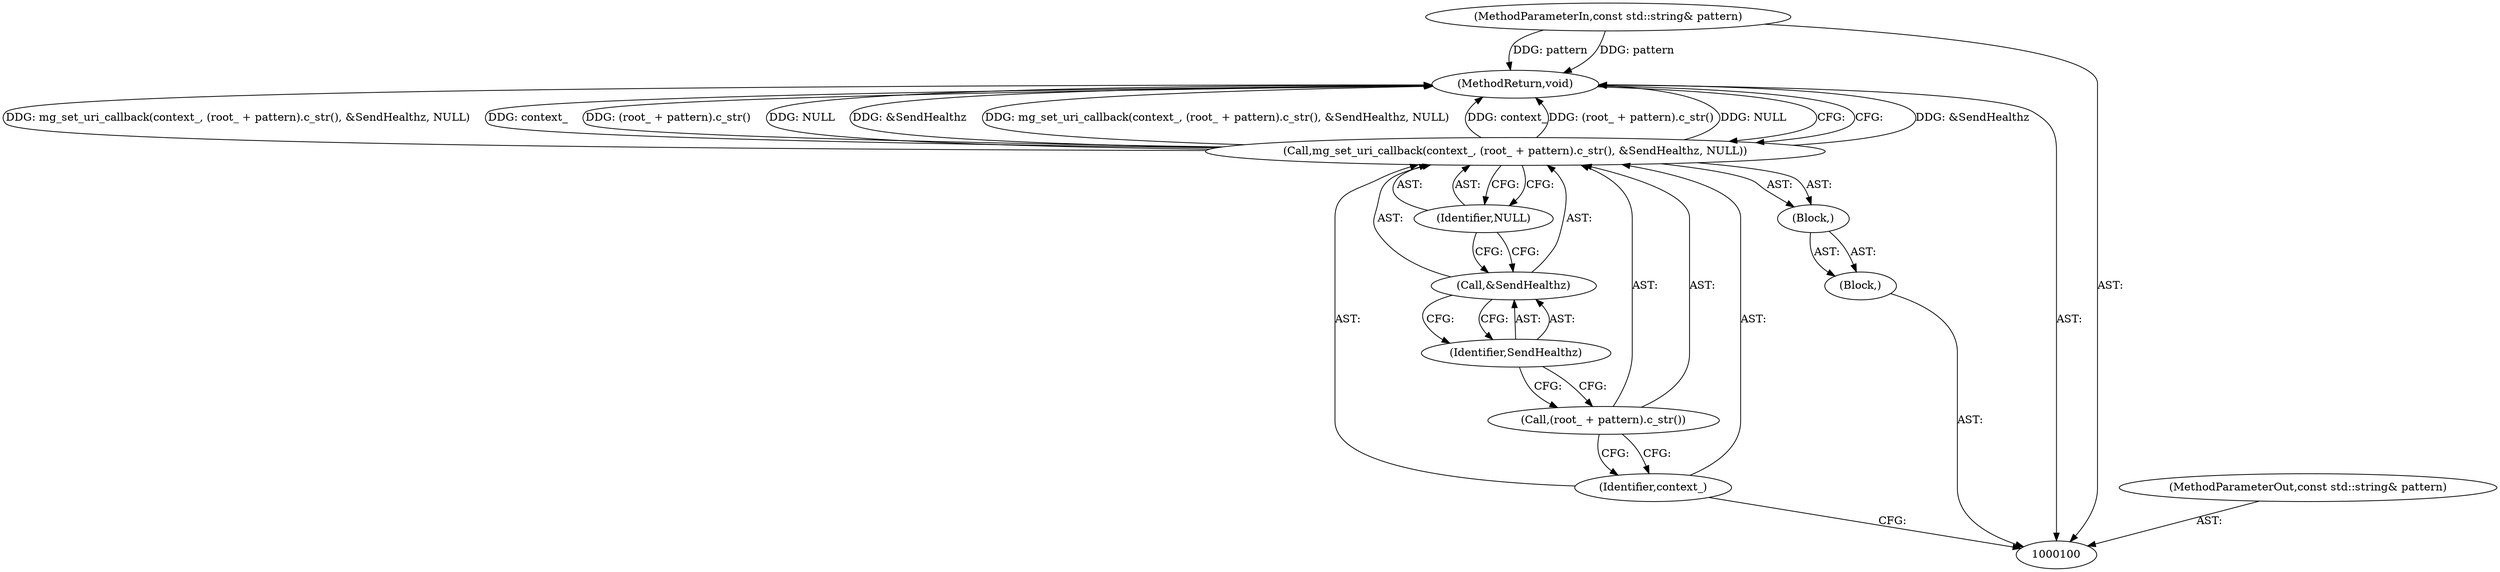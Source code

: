 digraph "0_Chrome_4ab22cfc619ee8ff17a8c50e289ec3b30731ceba_3" {
"1000110" [label="(MethodReturn,void)"];
"1000101" [label="(MethodParameterIn,const std::string& pattern)"];
"1000129" [label="(MethodParameterOut,const std::string& pattern)"];
"1000102" [label="(Block,)"];
"1000103" [label="(Block,)"];
"1000104" [label="(Call,mg_set_uri_callback(context_, (root_ + pattern).c_str(), &SendHealthz, NULL))"];
"1000105" [label="(Identifier,context_)"];
"1000106" [label="(Call,(root_ + pattern).c_str())"];
"1000107" [label="(Call,&SendHealthz)"];
"1000108" [label="(Identifier,SendHealthz)"];
"1000109" [label="(Identifier,NULL)"];
"1000110" -> "1000100"  [label="AST: "];
"1000110" -> "1000104"  [label="CFG: "];
"1000104" -> "1000110"  [label="DDG: &SendHealthz"];
"1000104" -> "1000110"  [label="DDG: mg_set_uri_callback(context_, (root_ + pattern).c_str(), &SendHealthz, NULL)"];
"1000104" -> "1000110"  [label="DDG: context_"];
"1000104" -> "1000110"  [label="DDG: (root_ + pattern).c_str()"];
"1000104" -> "1000110"  [label="DDG: NULL"];
"1000101" -> "1000110"  [label="DDG: pattern"];
"1000101" -> "1000100"  [label="AST: "];
"1000101" -> "1000110"  [label="DDG: pattern"];
"1000129" -> "1000100"  [label="AST: "];
"1000102" -> "1000100"  [label="AST: "];
"1000103" -> "1000102"  [label="AST: "];
"1000103" -> "1000102"  [label="AST: "];
"1000104" -> "1000103"  [label="AST: "];
"1000104" -> "1000103"  [label="AST: "];
"1000104" -> "1000109"  [label="CFG: "];
"1000105" -> "1000104"  [label="AST: "];
"1000106" -> "1000104"  [label="AST: "];
"1000107" -> "1000104"  [label="AST: "];
"1000109" -> "1000104"  [label="AST: "];
"1000110" -> "1000104"  [label="CFG: "];
"1000104" -> "1000110"  [label="DDG: &SendHealthz"];
"1000104" -> "1000110"  [label="DDG: mg_set_uri_callback(context_, (root_ + pattern).c_str(), &SendHealthz, NULL)"];
"1000104" -> "1000110"  [label="DDG: context_"];
"1000104" -> "1000110"  [label="DDG: (root_ + pattern).c_str()"];
"1000104" -> "1000110"  [label="DDG: NULL"];
"1000105" -> "1000104"  [label="AST: "];
"1000105" -> "1000100"  [label="CFG: "];
"1000106" -> "1000105"  [label="CFG: "];
"1000106" -> "1000104"  [label="AST: "];
"1000106" -> "1000105"  [label="CFG: "];
"1000108" -> "1000106"  [label="CFG: "];
"1000107" -> "1000104"  [label="AST: "];
"1000107" -> "1000108"  [label="CFG: "];
"1000108" -> "1000107"  [label="AST: "];
"1000109" -> "1000107"  [label="CFG: "];
"1000108" -> "1000107"  [label="AST: "];
"1000108" -> "1000106"  [label="CFG: "];
"1000107" -> "1000108"  [label="CFG: "];
"1000109" -> "1000104"  [label="AST: "];
"1000109" -> "1000107"  [label="CFG: "];
"1000104" -> "1000109"  [label="CFG: "];
}
